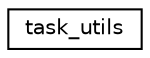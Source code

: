digraph "Graphical Class Hierarchy"
{
 // LATEX_PDF_SIZE
  edge [fontname="Helvetica",fontsize="10",labelfontname="Helvetica",labelfontsize="10"];
  node [fontname="Helvetica",fontsize="10",shape=record];
  rankdir="LR";
  Node0 [label="task_utils",height=0.2,width=0.4,color="black", fillcolor="white", style="filled",URL="$classtask__utils.html",tooltip=" "];
}
